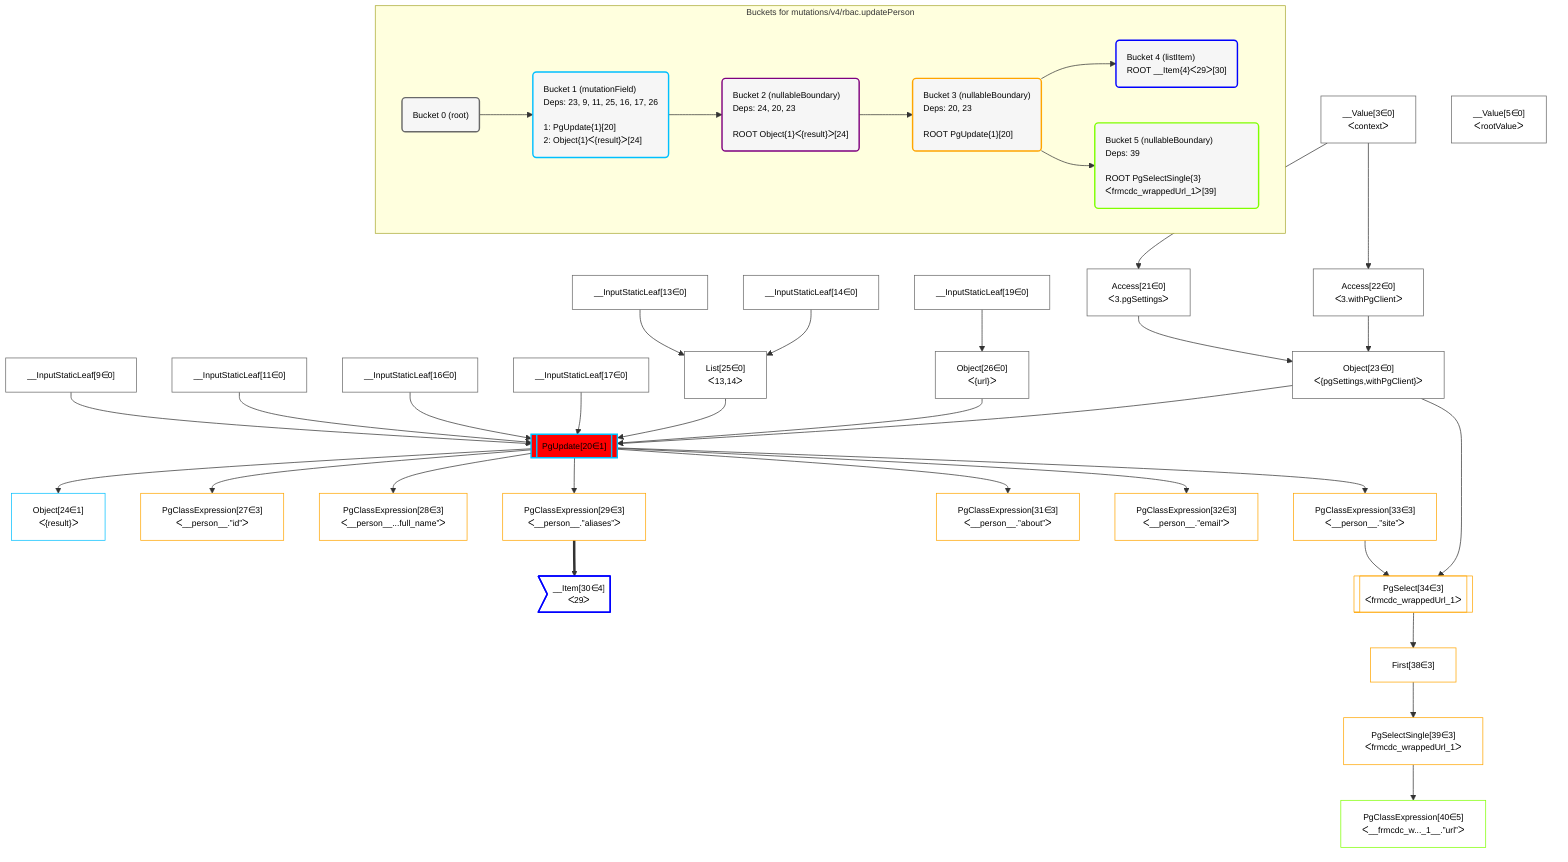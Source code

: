 %%{init: {'themeVariables': { 'fontSize': '12px'}}}%%
graph TD
    classDef path fill:#eee,stroke:#000,color:#000
    classDef plan fill:#fff,stroke-width:1px,color:#000
    classDef itemplan fill:#fff,stroke-width:2px,color:#000
    classDef sideeffectplan fill:#f00,stroke-width:2px,color:#000
    classDef bucket fill:#f6f6f6,color:#000,stroke-width:2px,text-align:left


    %% define steps
    __Value3["__Value[3∈0]<br />ᐸcontextᐳ"]:::plan
    __Value5["__Value[5∈0]<br />ᐸrootValueᐳ"]:::plan
    __InputStaticLeaf9["__InputStaticLeaf[9∈0]"]:::plan
    __InputStaticLeaf11["__InputStaticLeaf[11∈0]"]:::plan
    __InputStaticLeaf13["__InputStaticLeaf[13∈0]"]:::plan
    __InputStaticLeaf14["__InputStaticLeaf[14∈0]"]:::plan
    __InputStaticLeaf16["__InputStaticLeaf[16∈0]"]:::plan
    __InputStaticLeaf17["__InputStaticLeaf[17∈0]"]:::plan
    __InputStaticLeaf19["__InputStaticLeaf[19∈0]"]:::plan
    Access21["Access[21∈0]<br />ᐸ3.pgSettingsᐳ"]:::plan
    Access22["Access[22∈0]<br />ᐸ3.withPgClientᐳ"]:::plan
    Object23["Object[23∈0]<br />ᐸ{pgSettings,withPgClient}ᐳ"]:::plan
    List25["List[25∈0]<br />ᐸ13,14ᐳ"]:::plan
    Object26["Object[26∈0]<br />ᐸ{url}ᐳ"]:::plan
    PgUpdate20[["PgUpdate[20∈1]"]]:::sideeffectplan
    Object24["Object[24∈1]<br />ᐸ{result}ᐳ"]:::plan
    PgClassExpression27["PgClassExpression[27∈3]<br />ᐸ__person__.”id”ᐳ"]:::plan
    PgClassExpression28["PgClassExpression[28∈3]<br />ᐸ__person__...full_name”ᐳ"]:::plan
    PgClassExpression29["PgClassExpression[29∈3]<br />ᐸ__person__.”aliases”ᐳ"]:::plan
    __Item30>"__Item[30∈4]<br />ᐸ29ᐳ"]:::itemplan
    PgClassExpression31["PgClassExpression[31∈3]<br />ᐸ__person__.”about”ᐳ"]:::plan
    PgClassExpression32["PgClassExpression[32∈3]<br />ᐸ__person__.”email”ᐳ"]:::plan
    PgClassExpression33["PgClassExpression[33∈3]<br />ᐸ__person__.”site”ᐳ"]:::plan
    PgSelect34[["PgSelect[34∈3]<br />ᐸfrmcdc_wrappedUrl_1ᐳ"]]:::plan
    First38["First[38∈3]"]:::plan
    PgSelectSingle39["PgSelectSingle[39∈3]<br />ᐸfrmcdc_wrappedUrl_1ᐳ"]:::plan
    PgClassExpression40["PgClassExpression[40∈5]<br />ᐸ__frmcdc_w..._1__.”url”ᐳ"]:::plan

    %% plan dependencies
    __Value3 --> Access21
    __Value3 --> Access22
    Access21 & Access22 --> Object23
    __InputStaticLeaf13 & __InputStaticLeaf14 --> List25
    __InputStaticLeaf19 --> Object26
    Object23 & __InputStaticLeaf9 & __InputStaticLeaf11 & List25 & __InputStaticLeaf16 & __InputStaticLeaf17 & Object26 --> PgUpdate20
    PgUpdate20 --> Object24
    PgUpdate20 --> PgClassExpression27
    PgUpdate20 --> PgClassExpression28
    PgUpdate20 --> PgClassExpression29
    PgClassExpression29 ==> __Item30
    PgUpdate20 --> PgClassExpression31
    PgUpdate20 --> PgClassExpression32
    PgUpdate20 --> PgClassExpression33
    Object23 & PgClassExpression33 --> PgSelect34
    PgSelect34 --> First38
    First38 --> PgSelectSingle39
    PgSelectSingle39 --> PgClassExpression40

    subgraph "Buckets for mutations/v4/rbac.updatePerson"
    Bucket0("Bucket 0 (root)"):::bucket
    classDef bucket0 stroke:#696969
    class Bucket0,__Value3,__Value5,__InputStaticLeaf9,__InputStaticLeaf11,__InputStaticLeaf13,__InputStaticLeaf14,__InputStaticLeaf16,__InputStaticLeaf17,__InputStaticLeaf19,Access21,Access22,Object23,List25,Object26 bucket0
    Bucket1("Bucket 1 (mutationField)<br />Deps: 23, 9, 11, 25, 16, 17, 26<br /><br />1: PgUpdate{1}[20]<br />2: Object{1}ᐸ{result}ᐳ[24]"):::bucket
    classDef bucket1 stroke:#00bfff
    class Bucket1,PgUpdate20,Object24 bucket1
    Bucket2("Bucket 2 (nullableBoundary)<br />Deps: 24, 20, 23<br /><br />ROOT Object{1}ᐸ{result}ᐳ[24]"):::bucket
    classDef bucket2 stroke:#7f007f
    class Bucket2 bucket2
    Bucket3("Bucket 3 (nullableBoundary)<br />Deps: 20, 23<br /><br />ROOT PgUpdate{1}[20]"):::bucket
    classDef bucket3 stroke:#ffa500
    class Bucket3,PgClassExpression27,PgClassExpression28,PgClassExpression29,PgClassExpression31,PgClassExpression32,PgClassExpression33,PgSelect34,First38,PgSelectSingle39 bucket3
    Bucket4("Bucket 4 (listItem)<br />ROOT __Item{4}ᐸ29ᐳ[30]"):::bucket
    classDef bucket4 stroke:#0000ff
    class Bucket4,__Item30 bucket4
    Bucket5("Bucket 5 (nullableBoundary)<br />Deps: 39<br /><br />ROOT PgSelectSingle{3}ᐸfrmcdc_wrappedUrl_1ᐳ[39]"):::bucket
    classDef bucket5 stroke:#7fff00
    class Bucket5,PgClassExpression40 bucket5
    Bucket0 --> Bucket1
    Bucket1 --> Bucket2
    Bucket2 --> Bucket3
    Bucket3 --> Bucket4 & Bucket5
    end